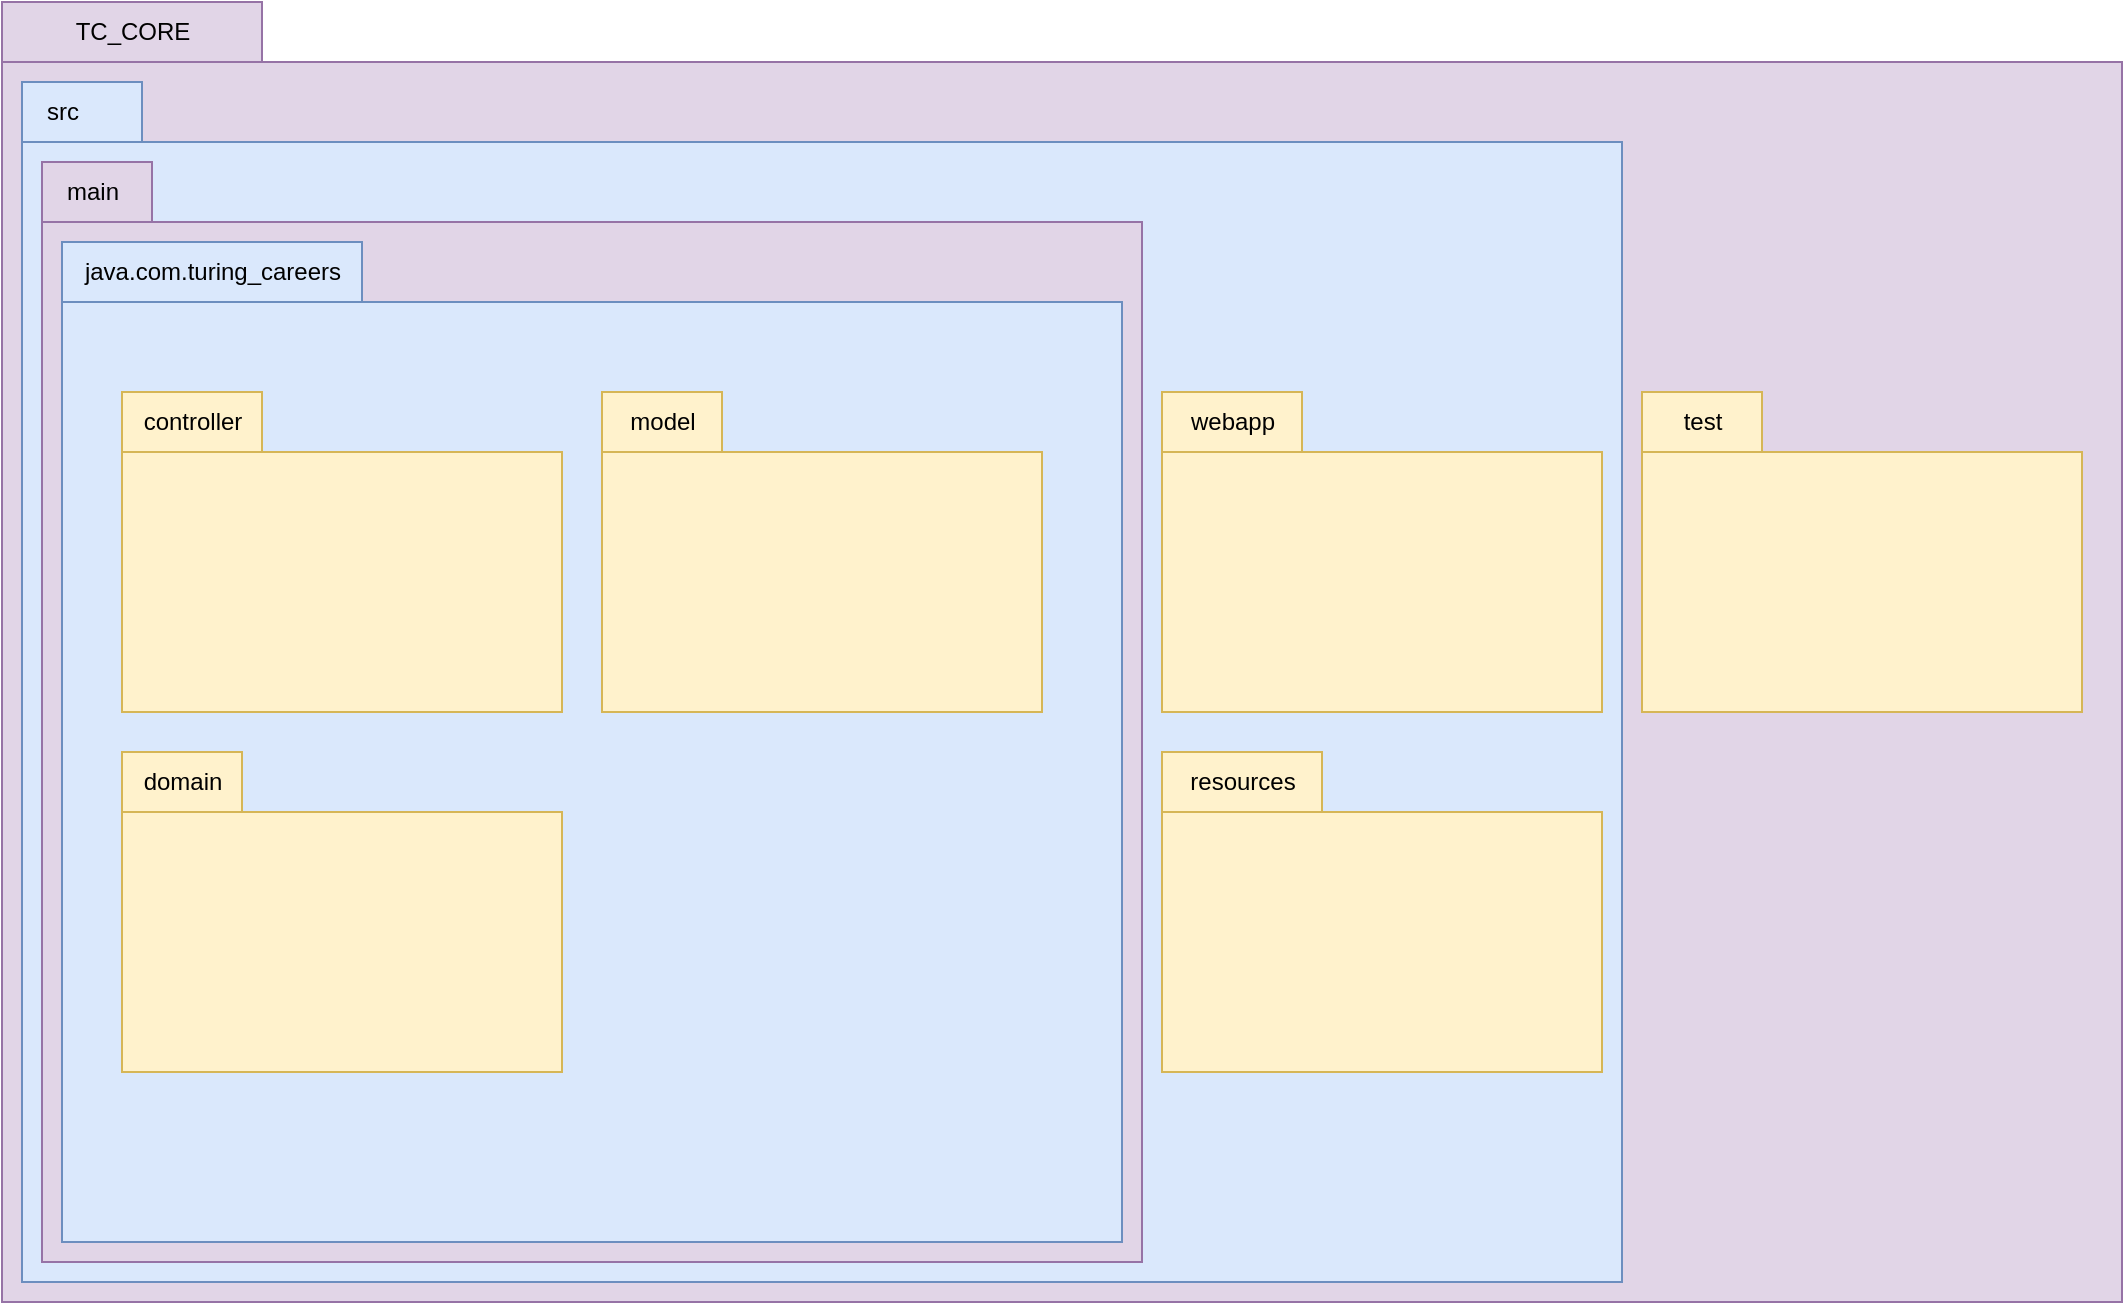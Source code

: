 <mxfile version="23.0.2" type="device">
  <diagram name="Pagina-1" id="jVbMXRYeNqsmjIv1v2vs">
    <mxGraphModel dx="2053" dy="1021" grid="1" gridSize="10" guides="1" tooltips="1" connect="1" arrows="1" fold="1" page="1" pageScale="1" pageWidth="2000" pageHeight="2000" math="0" shadow="0">
      <root>
        <mxCell id="0" />
        <mxCell id="1" parent="0" />
        <mxCell id="bxAy1W1jsx-C-1eyvWL1-1" value="" style="shape=folder;fontStyle=1;spacingTop=10;tabWidth=130;tabHeight=30;tabPosition=left;html=1;whiteSpace=wrap;fillColor=#e1d5e7;strokeColor=#9673a6;" parent="1" vertex="1">
          <mxGeometry x="30" y="30" width="1060" height="650" as="geometry" />
        </mxCell>
        <mxCell id="bxAy1W1jsx-C-1eyvWL1-2" value="" style="shape=folder;fontStyle=1;spacingTop=10;tabWidth=0;tabHeight=30;tabPosition=left;html=1;whiteSpace=wrap;fillColor=#dae8fc;strokeColor=#6c8ebf;" parent="1" vertex="1">
          <mxGeometry x="40" y="70" width="800" height="600" as="geometry" />
        </mxCell>
        <mxCell id="bxAy1W1jsx-C-1eyvWL1-4" value="TC_CORE" style="text;html=1;align=center;verticalAlign=middle;resizable=0;points=[];autosize=1;" parent="1" vertex="1">
          <mxGeometry x="55" y="30" width="80" height="30" as="geometry" />
        </mxCell>
        <mxCell id="bxAy1W1jsx-C-1eyvWL1-5" value="src" style="text;html=1;align=center;verticalAlign=middle;resizable=0;points=[];autosize=1;strokeColor=none;fillColor=none;" parent="1" vertex="1">
          <mxGeometry x="40" y="70" width="40" height="30" as="geometry" />
        </mxCell>
        <mxCell id="bxAy1W1jsx-C-1eyvWL1-6" value="" style="shape=folder;fontStyle=1;spacingTop=10;tabWidth=60;tabHeight=30;tabPosition=left;html=1;whiteSpace=wrap;fillColor=#fff2cc;strokeColor=#d6b656;" parent="1" vertex="1">
          <mxGeometry x="850" y="225" width="220" height="160" as="geometry" />
        </mxCell>
        <mxCell id="bxAy1W1jsx-C-1eyvWL1-7" value="test" style="text;html=1;align=center;verticalAlign=middle;resizable=0;points=[];autosize=1;strokeColor=none;fillColor=none;" parent="1" vertex="1">
          <mxGeometry x="860" y="225" width="40" height="30" as="geometry" />
        </mxCell>
        <mxCell id="bxAy1W1jsx-C-1eyvWL1-8" value="" style="shape=folder;fontStyle=1;spacingTop=10;tabWidth=20;tabHeight=30;tabPosition=left;html=1;whiteSpace=wrap;fillColor=#e1d5e7;strokeColor=#9673a6;" parent="1" vertex="1">
          <mxGeometry x="50" y="110" width="550" height="550" as="geometry" />
        </mxCell>
        <mxCell id="bxAy1W1jsx-C-1eyvWL1-9" value="main" style="text;html=1;align=center;verticalAlign=middle;resizable=0;points=[];autosize=1;strokeColor=none;fillColor=none;" parent="1" vertex="1">
          <mxGeometry x="50" y="110" width="50" height="30" as="geometry" />
        </mxCell>
        <mxCell id="bxAy1W1jsx-C-1eyvWL1-26" value="" style="shape=folder;fontStyle=1;spacingTop=10;tabWidth=150;tabHeight=30;tabPosition=left;html=1;whiteSpace=wrap;fillColor=#dae8fc;strokeColor=#6c8ebf;" parent="1" vertex="1">
          <mxGeometry x="60" y="150" width="530" height="500" as="geometry" />
        </mxCell>
        <mxCell id="bxAy1W1jsx-C-1eyvWL1-13" value="java.com.turing_careers" style="text;html=1;align=center;verticalAlign=middle;resizable=0;points=[];autosize=1;strokeColor=none;fillColor=none;" parent="1" vertex="1">
          <mxGeometry x="60" y="150" width="150" height="30" as="geometry" />
        </mxCell>
        <mxCell id="bxAy1W1jsx-C-1eyvWL1-16" value="" style="shape=folder;fontStyle=1;spacingTop=10;tabWidth=60;tabHeight=30;tabPosition=left;html=1;whiteSpace=wrap;fillColor=#fff2cc;strokeColor=#d6b656;" parent="1" vertex="1">
          <mxGeometry x="330" y="225" width="220" height="160" as="geometry" />
        </mxCell>
        <mxCell id="bxAy1W1jsx-C-1eyvWL1-17" value="" style="shape=folder;fontStyle=1;spacingTop=10;tabWidth=70;tabHeight=30;tabPosition=left;html=1;whiteSpace=wrap;fillColor=#fff2cc;strokeColor=#d6b656;" parent="1" vertex="1">
          <mxGeometry x="90" y="225" width="220" height="160" as="geometry" />
        </mxCell>
        <mxCell id="bxAy1W1jsx-C-1eyvWL1-18" value="" style="shape=folder;fontStyle=1;spacingTop=10;tabWidth=60;tabHeight=30;tabPosition=left;html=1;whiteSpace=wrap;fillColor=#fff2cc;strokeColor=#d6b656;" parent="1" vertex="1">
          <mxGeometry x="90" y="405" width="220" height="160" as="geometry" />
        </mxCell>
        <mxCell id="bxAy1W1jsx-C-1eyvWL1-19" value="controller" style="text;html=1;align=center;verticalAlign=middle;resizable=0;points=[];autosize=1;strokeColor=none;fillColor=none;" parent="1" vertex="1">
          <mxGeometry x="90" y="225" width="70" height="30" as="geometry" />
        </mxCell>
        <mxCell id="bxAy1W1jsx-C-1eyvWL1-20" value="domain" style="text;html=1;align=center;verticalAlign=middle;resizable=0;points=[];autosize=1;strokeColor=none;fillColor=none;" parent="1" vertex="1">
          <mxGeometry x="90" y="405" width="60" height="30" as="geometry" />
        </mxCell>
        <mxCell id="bxAy1W1jsx-C-1eyvWL1-21" value="model" style="text;html=1;align=center;verticalAlign=middle;resizable=0;points=[];autosize=1;strokeColor=none;fillColor=none;" parent="1" vertex="1">
          <mxGeometry x="330" y="225" width="60" height="30" as="geometry" />
        </mxCell>
        <mxCell id="bxAy1W1jsx-C-1eyvWL1-27" value="" style="shape=folder;fontStyle=1;spacingTop=10;tabWidth=70;tabHeight=30;tabPosition=left;html=1;whiteSpace=wrap;fillColor=#fff2cc;strokeColor=#d6b656;" parent="1" vertex="1">
          <mxGeometry x="610" y="225" width="220" height="160" as="geometry" />
        </mxCell>
        <mxCell id="bxAy1W1jsx-C-1eyvWL1-28" value="webapp" style="text;html=1;align=center;verticalAlign=middle;resizable=0;points=[];autosize=1;strokeColor=none;fillColor=none;" parent="1" vertex="1">
          <mxGeometry x="610" y="225" width="70" height="30" as="geometry" />
        </mxCell>
        <mxCell id="bxAy1W1jsx-C-1eyvWL1-29" value="" style="shape=folder;fontStyle=1;spacingTop=10;tabWidth=80;tabHeight=30;tabPosition=left;html=1;whiteSpace=wrap;fillColor=#fff2cc;strokeColor=#d6b656;" parent="1" vertex="1">
          <mxGeometry x="610" y="405" width="220" height="160" as="geometry" />
        </mxCell>
        <mxCell id="bxAy1W1jsx-C-1eyvWL1-30" value="resources" style="text;html=1;align=center;verticalAlign=middle;resizable=0;points=[];autosize=1;strokeColor=none;fillColor=none;" parent="1" vertex="1">
          <mxGeometry x="610" y="405" width="80" height="30" as="geometry" />
        </mxCell>
      </root>
    </mxGraphModel>
  </diagram>
</mxfile>
